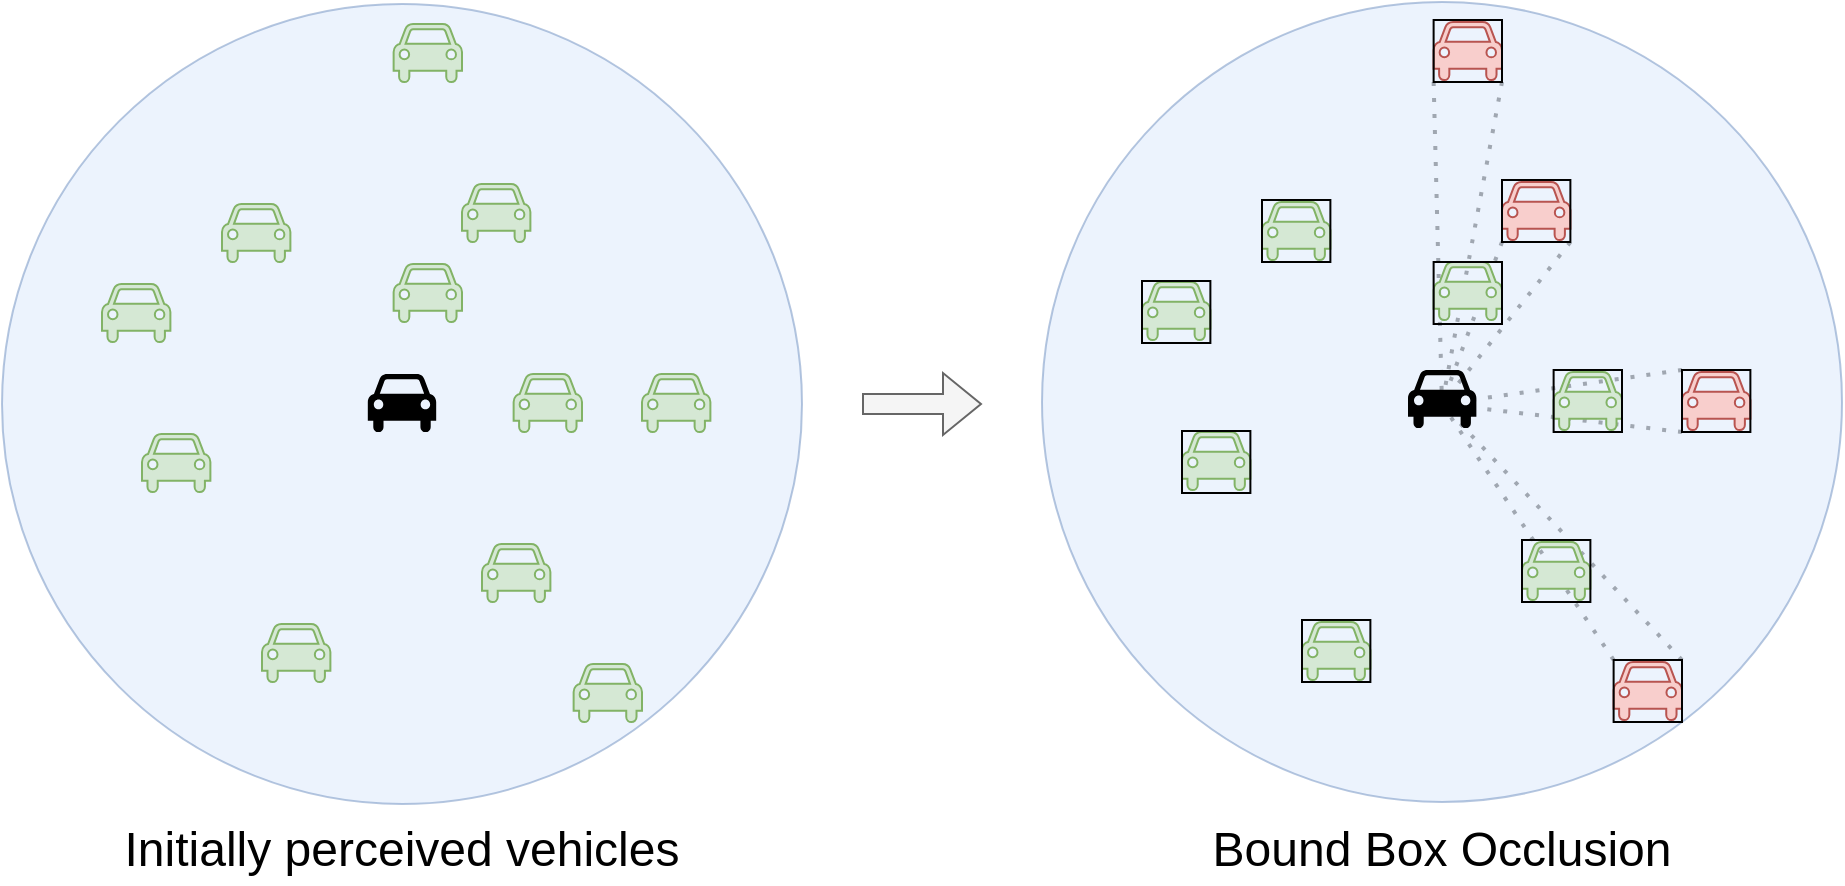 <mxfile version="21.6.8" type="device">
  <diagram id="Sb8rje5TeF0Kjb5kD3xn" name="Page-1">
    <mxGraphModel dx="778" dy="1166" grid="1" gridSize="10" guides="1" tooltips="1" connect="1" arrows="1" fold="1" page="1" pageScale="1" pageWidth="1000" pageHeight="480" math="0" shadow="0">
      <root>
        <mxCell id="0" />
        <mxCell id="1" parent="0" />
        <mxCell id="I9rM1-ecZ6-F7NF7iSE2-82" value="" style="endArrow=none;dashed=1;html=1;dashPattern=1 3;strokeWidth=2;rounded=0;fontSize=16;fillColor=#f5f5f5;strokeColor=#666666;exitX=0;exitY=0;exitDx=0;exitDy=0;" parent="1" source="C1I6f87uF_0dMVVliCKQ-7" edge="1">
          <mxGeometry width="50" height="50" relative="1" as="geometry">
            <mxPoint x="861" y="381.84" as="sourcePoint" />
            <mxPoint x="760" y="240" as="targetPoint" />
          </mxGeometry>
        </mxCell>
        <mxCell id="C1I6f87uF_0dMVVliCKQ-22" value="" style="endArrow=none;dashed=1;html=1;dashPattern=1 3;strokeWidth=2;rounded=0;fontSize=16;fillColor=#f5f5f5;strokeColor=#666666;exitX=1;exitY=0;exitDx=0;exitDy=0;" parent="1" source="C1I6f87uF_0dMVVliCKQ-7" edge="1">
          <mxGeometry width="50" height="50" relative="1" as="geometry">
            <mxPoint x="856" y="378" as="sourcePoint" />
            <mxPoint x="760" y="240" as="targetPoint" />
          </mxGeometry>
        </mxCell>
        <mxCell id="C1I6f87uF_0dMVVliCKQ-21" value="" style="endArrow=none;dashed=1;html=1;dashPattern=1 3;strokeWidth=2;rounded=0;fontSize=16;fillColor=#f5f5f5;strokeColor=#666666;exitX=0;exitY=1;exitDx=0;exitDy=0;" parent="1" source="C1I6f87uF_0dMVVliCKQ-3" edge="1">
          <mxGeometry width="50" height="50" relative="1" as="geometry">
            <mxPoint x="800" y="169" as="sourcePoint" />
            <mxPoint x="760" y="240" as="targetPoint" />
          </mxGeometry>
        </mxCell>
        <mxCell id="C1I6f87uF_0dMVVliCKQ-20" value="" style="endArrow=none;dashed=1;html=1;dashPattern=1 3;strokeWidth=2;rounded=0;fontSize=16;fillColor=#f5f5f5;strokeColor=#666666;exitX=0;exitY=0;exitDx=0;exitDy=0;" parent="1" source="C1I6f87uF_0dMVVliCKQ-3" edge="1">
          <mxGeometry width="50" height="50" relative="1" as="geometry">
            <mxPoint x="800" y="89" as="sourcePoint" />
            <mxPoint x="760" y="240" as="targetPoint" />
          </mxGeometry>
        </mxCell>
        <mxCell id="I9rM1-ecZ6-F7NF7iSE2-81" value="" style="endArrow=none;dashed=1;html=1;dashPattern=1 3;strokeWidth=2;rounded=0;fontSize=16;fillColor=#f5f5f5;strokeColor=#666666;exitX=1;exitY=1;exitDx=0;exitDy=0;" parent="1" source="C1I6f87uF_0dMVVliCKQ-6" edge="1">
          <mxGeometry width="50" height="50" relative="1" as="geometry">
            <mxPoint x="806" y="144" as="sourcePoint" />
            <mxPoint x="760" y="240" as="targetPoint" />
          </mxGeometry>
        </mxCell>
        <mxCell id="I9rM1-ecZ6-F7NF7iSE2-83" value="" style="endArrow=none;dashed=1;html=1;dashPattern=1 3;strokeWidth=2;rounded=0;fontSize=16;fillColor=#f5f5f5;strokeColor=#666666;exitX=1;exitY=1;exitDx=0;exitDy=0;" parent="1" source="C1I6f87uF_0dMVVliCKQ-5" edge="1">
          <mxGeometry width="50" height="50" relative="1" as="geometry">
            <mxPoint x="896" y="240" as="sourcePoint" />
            <mxPoint x="760" y="240" as="targetPoint" />
          </mxGeometry>
        </mxCell>
        <mxCell id="C1I6f87uF_0dMVVliCKQ-19" value="" style="endArrow=none;dashed=1;html=1;dashPattern=1 3;strokeWidth=2;rounded=0;fontSize=16;fillColor=#f5f5f5;strokeColor=#666666;exitX=0;exitY=1;exitDx=0;exitDy=0;" parent="1" source="C1I6f87uF_0dMVVliCKQ-5" edge="1">
          <mxGeometry width="50" height="50" relative="1" as="geometry">
            <mxPoint x="834" y="169" as="sourcePoint" />
            <mxPoint x="760" y="240" as="targetPoint" />
          </mxGeometry>
        </mxCell>
        <mxCell id="I9rM1-ecZ6-F7NF7iSE2-80" value="" style="endArrow=none;dashed=1;html=1;dashPattern=1 3;strokeWidth=2;rounded=0;fontSize=16;fillColor=#f5f5f5;strokeColor=#666666;exitX=0;exitY=1;exitDx=0;exitDy=0;" parent="1" source="C1I6f87uF_0dMVVliCKQ-6" edge="1">
          <mxGeometry width="50" height="50" relative="1" as="geometry">
            <mxPoint x="774" y="64" as="sourcePoint" />
            <mxPoint x="760" y="240" as="targetPoint" />
          </mxGeometry>
        </mxCell>
        <mxCell id="I9rM1-ecZ6-F7NF7iSE2-67" value="" style="ellipse;whiteSpace=wrap;html=1;aspect=fixed;fillColor=#dae8fc;strokeColor=#6c8ebf;opacity=50;" parent="1" vertex="1">
          <mxGeometry x="560" y="39" width="400" height="400" as="geometry" />
        </mxCell>
        <mxCell id="I9rM1-ecZ6-F7NF7iSE2-4" value="" style="ellipse;whiteSpace=wrap;html=1;aspect=fixed;fillColor=#dae8fc;strokeColor=#6c8ebf;opacity=50;" parent="1" vertex="1">
          <mxGeometry x="40" y="40" width="400" height="400" as="geometry" />
        </mxCell>
        <mxCell id="I9rM1-ecZ6-F7NF7iSE2-2" value="" style="shape=mxgraph.signs.transportation.car_4;html=1;pointerEvents=1;fillColor=#000000;strokeColor=none;verticalLabelPosition=bottom;verticalAlign=top;align=center;" parent="1" vertex="1">
          <mxGeometry x="222.9" y="225" width="34.19" height="30" as="geometry" />
        </mxCell>
        <mxCell id="I9rM1-ecZ6-F7NF7iSE2-6" value="" style="shape=mxgraph.signs.transportation.car_4;html=1;pointerEvents=1;fillColor=#d5e8d4;strokeColor=#82b366;verticalLabelPosition=bottom;verticalAlign=top;align=center;" parent="1" vertex="1">
          <mxGeometry x="150" y="140" width="34.19" height="30" as="geometry" />
        </mxCell>
        <mxCell id="I9rM1-ecZ6-F7NF7iSE2-7" value="" style="shape=mxgraph.signs.transportation.car_4;html=1;pointerEvents=1;fillColor=#d5e8d4;strokeColor=#82b366;verticalLabelPosition=bottom;verticalAlign=top;align=center;" parent="1" vertex="1">
          <mxGeometry x="360" y="225" width="34.19" height="30" as="geometry" />
        </mxCell>
        <mxCell id="I9rM1-ecZ6-F7NF7iSE2-8" value="" style="shape=mxgraph.signs.transportation.car_4;html=1;pointerEvents=1;fillColor=#d5e8d4;strokeColor=#82b366;verticalLabelPosition=bottom;verticalAlign=top;align=center;" parent="1" vertex="1">
          <mxGeometry x="110" y="255" width="34.19" height="30" as="geometry" />
        </mxCell>
        <mxCell id="I9rM1-ecZ6-F7NF7iSE2-9" value="" style="shape=mxgraph.signs.transportation.car_4;html=1;pointerEvents=1;fillColor=#d5e8d4;strokeColor=#82b366;verticalLabelPosition=bottom;verticalAlign=top;align=center;" parent="1" vertex="1">
          <mxGeometry x="280" y="310" width="34.19" height="30" as="geometry" />
        </mxCell>
        <mxCell id="I9rM1-ecZ6-F7NF7iSE2-10" value="" style="shape=mxgraph.signs.transportation.car_4;html=1;pointerEvents=1;fillColor=#d5e8d4;strokeColor=#82b366;verticalLabelPosition=bottom;verticalAlign=top;align=center;" parent="1" vertex="1">
          <mxGeometry x="295.81" y="225" width="34.19" height="30" as="geometry" />
        </mxCell>
        <mxCell id="I9rM1-ecZ6-F7NF7iSE2-11" value="" style="shape=mxgraph.signs.transportation.car_4;html=1;pointerEvents=1;fillColor=#d5e8d4;strokeColor=#82b366;verticalLabelPosition=bottom;verticalAlign=top;align=center;" parent="1" vertex="1">
          <mxGeometry x="270" y="130" width="34.19" height="30" as="geometry" />
        </mxCell>
        <mxCell id="I9rM1-ecZ6-F7NF7iSE2-13" value="" style="shape=mxgraph.signs.transportation.car_4;html=1;pointerEvents=1;fillColor=#d5e8d4;strokeColor=#82b366;verticalLabelPosition=bottom;verticalAlign=top;align=center;" parent="1" vertex="1">
          <mxGeometry x="170" y="350" width="34.19" height="30" as="geometry" />
        </mxCell>
        <mxCell id="I9rM1-ecZ6-F7NF7iSE2-25" value="" style="shape=mxgraph.signs.transportation.car_4;html=1;pointerEvents=1;fillColor=#d5e8d4;strokeColor=#82b366;verticalLabelPosition=bottom;verticalAlign=top;align=center;" parent="1" vertex="1">
          <mxGeometry x="325.81" y="370" width="34.19" height="30" as="geometry" />
        </mxCell>
        <mxCell id="I9rM1-ecZ6-F7NF7iSE2-26" value="" style="shape=mxgraph.signs.transportation.car_4;html=1;pointerEvents=1;fillColor=#d5e8d4;strokeColor=#82b366;verticalLabelPosition=bottom;verticalAlign=top;align=center;" parent="1" vertex="1">
          <mxGeometry x="235.81" y="50" width="34.19" height="30" as="geometry" />
        </mxCell>
        <mxCell id="I9rM1-ecZ6-F7NF7iSE2-27" value="" style="shape=mxgraph.signs.transportation.car_4;html=1;pointerEvents=1;fillColor=#d5e8d4;strokeColor=#82b366;verticalLabelPosition=bottom;verticalAlign=top;align=center;" parent="1" vertex="1">
          <mxGeometry x="235.81" y="170" width="34.19" height="30" as="geometry" />
        </mxCell>
        <mxCell id="I9rM1-ecZ6-F7NF7iSE2-28" value="" style="shape=mxgraph.signs.transportation.car_4;html=1;pointerEvents=1;fillColor=#d5e8d4;strokeColor=#82b366;verticalLabelPosition=bottom;verticalAlign=top;align=center;" parent="1" vertex="1">
          <mxGeometry x="90" y="180" width="34.19" height="30" as="geometry" />
        </mxCell>
        <mxCell id="I9rM1-ecZ6-F7NF7iSE2-66" value="" style="shape=flexArrow;endArrow=classic;html=1;rounded=0;fontSize=16;fillColor=#f5f5f5;strokeColor=#666666;" parent="1" edge="1">
          <mxGeometry width="50" height="50" relative="1" as="geometry">
            <mxPoint x="470" y="240" as="sourcePoint" />
            <mxPoint x="530" y="240" as="targetPoint" />
          </mxGeometry>
        </mxCell>
        <mxCell id="I9rM1-ecZ6-F7NF7iSE2-68" value="" style="shape=mxgraph.signs.transportation.car_4;html=1;pointerEvents=1;fillColor=#000000;strokeColor=none;verticalLabelPosition=bottom;verticalAlign=top;align=center;" parent="1" vertex="1">
          <mxGeometry x="743" y="223" width="34.19" height="30" as="geometry" />
        </mxCell>
        <mxCell id="I9rM1-ecZ6-F7NF7iSE2-69" value="" style="shape=mxgraph.signs.transportation.car_4;html=1;pointerEvents=1;fillColor=#d5e8d4;strokeColor=#82b366;verticalLabelPosition=bottom;verticalAlign=top;align=center;" parent="1" vertex="1">
          <mxGeometry x="670" y="139" width="34.19" height="30" as="geometry" />
        </mxCell>
        <mxCell id="I9rM1-ecZ6-F7NF7iSE2-70" value="" style="shape=mxgraph.signs.transportation.car_4;html=1;pointerEvents=1;fillColor=#f8cecc;strokeColor=#b85450;verticalLabelPosition=bottom;verticalAlign=top;align=center;" parent="1" vertex="1">
          <mxGeometry x="880" y="224" width="34.19" height="30" as="geometry" />
        </mxCell>
        <mxCell id="I9rM1-ecZ6-F7NF7iSE2-71" value="" style="shape=mxgraph.signs.transportation.car_4;html=1;pointerEvents=1;fillColor=#d5e8d4;strokeColor=#82b366;verticalLabelPosition=bottom;verticalAlign=top;align=center;" parent="1" vertex="1">
          <mxGeometry x="630" y="254" width="34.19" height="30" as="geometry" />
        </mxCell>
        <mxCell id="I9rM1-ecZ6-F7NF7iSE2-72" value="" style="shape=mxgraph.signs.transportation.car_4;html=1;pointerEvents=1;fillColor=#d5e8d4;strokeColor=#82b366;verticalLabelPosition=bottom;verticalAlign=top;align=center;" parent="1" vertex="1">
          <mxGeometry x="800" y="309" width="34.19" height="30" as="geometry" />
        </mxCell>
        <mxCell id="I9rM1-ecZ6-F7NF7iSE2-73" value="" style="shape=mxgraph.signs.transportation.car_4;html=1;pointerEvents=1;fillColor=#d5e8d4;strokeColor=#82b366;verticalLabelPosition=bottom;verticalAlign=top;align=center;" parent="1" vertex="1">
          <mxGeometry x="815.81" y="224" width="34.19" height="30" as="geometry" />
        </mxCell>
        <mxCell id="I9rM1-ecZ6-F7NF7iSE2-74" value="" style="shape=mxgraph.signs.transportation.car_4;html=1;pointerEvents=1;fillColor=#f8cecc;strokeColor=#b85450;verticalLabelPosition=bottom;verticalAlign=top;align=center;" parent="1" vertex="1">
          <mxGeometry x="790" y="129" width="34.19" height="30" as="geometry" />
        </mxCell>
        <mxCell id="I9rM1-ecZ6-F7NF7iSE2-75" value="" style="shape=mxgraph.signs.transportation.car_4;html=1;pointerEvents=1;fillColor=#d5e8d4;strokeColor=#82b366;verticalLabelPosition=bottom;verticalAlign=top;align=center;" parent="1" vertex="1">
          <mxGeometry x="690" y="349" width="34.19" height="30" as="geometry" />
        </mxCell>
        <mxCell id="I9rM1-ecZ6-F7NF7iSE2-76" value="" style="shape=mxgraph.signs.transportation.car_4;html=1;pointerEvents=1;fillColor=#f8cecc;strokeColor=#b85450;verticalLabelPosition=bottom;verticalAlign=top;align=center;" parent="1" vertex="1">
          <mxGeometry x="845.81" y="369" width="34.19" height="30" as="geometry" />
        </mxCell>
        <mxCell id="I9rM1-ecZ6-F7NF7iSE2-77" value="" style="shape=mxgraph.signs.transportation.car_4;html=1;pointerEvents=1;fillColor=#f8cecc;strokeColor=#b85450;verticalLabelPosition=bottom;verticalAlign=top;align=center;" parent="1" vertex="1">
          <mxGeometry x="755.81" y="49" width="34.19" height="30" as="geometry" />
        </mxCell>
        <mxCell id="I9rM1-ecZ6-F7NF7iSE2-78" value="" style="shape=mxgraph.signs.transportation.car_4;html=1;pointerEvents=1;fillColor=#d5e8d4;strokeColor=#82b366;verticalLabelPosition=bottom;verticalAlign=top;align=center;" parent="1" vertex="1">
          <mxGeometry x="755.81" y="169" width="34.19" height="30" as="geometry" />
        </mxCell>
        <mxCell id="I9rM1-ecZ6-F7NF7iSE2-79" value="" style="shape=mxgraph.signs.transportation.car_4;html=1;pointerEvents=1;fillColor=#d5e8d4;strokeColor=#82b366;verticalLabelPosition=bottom;verticalAlign=top;align=center;" parent="1" vertex="1">
          <mxGeometry x="610" y="179" width="34.19" height="30" as="geometry" />
        </mxCell>
        <mxCell id="6AzoMlJlBIYyKFKdy99V-1" value="&lt;font style=&quot;font-size: 24px;&quot;&gt;Initially perceived vehicles&lt;/font&gt;" style="text;html=1;strokeColor=none;fillColor=none;align=center;verticalAlign=bottom;whiteSpace=wrap;rounded=0;fontSize=24;" parent="1" vertex="1">
          <mxGeometry x="80" y="450" width="320" height="30" as="geometry" />
        </mxCell>
        <mxCell id="6AzoMlJlBIYyKFKdy99V-2" value="&lt;font style=&quot;font-size: 24px;&quot;&gt;Bound Box Occlusion&lt;/font&gt;" style="text;html=1;strokeColor=none;fillColor=none;align=center;verticalAlign=bottom;whiteSpace=wrap;rounded=0;fontSize=24;" parent="1" vertex="1">
          <mxGeometry x="600" y="450" width="320" height="30" as="geometry" />
        </mxCell>
        <mxCell id="C1I6f87uF_0dMVVliCKQ-2" value="" style="rounded=0;whiteSpace=wrap;html=1;fillColor=none;" parent="1" vertex="1">
          <mxGeometry x="755.81" y="169" width="34.19" height="31" as="geometry" />
        </mxCell>
        <mxCell id="C1I6f87uF_0dMVVliCKQ-3" value="" style="rounded=0;whiteSpace=wrap;html=1;fillColor=none;" parent="1" vertex="1">
          <mxGeometry x="880" y="223" width="34.19" height="31" as="geometry" />
        </mxCell>
        <mxCell id="C1I6f87uF_0dMVVliCKQ-4" value="" style="rounded=0;whiteSpace=wrap;html=1;fillColor=none;" parent="1" vertex="1">
          <mxGeometry x="815.81" y="223" width="34.19" height="31" as="geometry" />
        </mxCell>
        <mxCell id="C1I6f87uF_0dMVVliCKQ-5" value="" style="rounded=0;whiteSpace=wrap;html=1;fillColor=none;" parent="1" vertex="1">
          <mxGeometry x="790" y="128" width="34.19" height="31" as="geometry" />
        </mxCell>
        <mxCell id="C1I6f87uF_0dMVVliCKQ-6" value="" style="rounded=0;whiteSpace=wrap;html=1;fillColor=none;" parent="1" vertex="1">
          <mxGeometry x="755.81" y="48" width="34.19" height="31" as="geometry" />
        </mxCell>
        <mxCell id="C1I6f87uF_0dMVVliCKQ-7" value="" style="rounded=0;whiteSpace=wrap;html=1;fillColor=none;" parent="1" vertex="1">
          <mxGeometry x="845.81" y="368" width="34.19" height="31" as="geometry" />
        </mxCell>
        <mxCell id="C1I6f87uF_0dMVVliCKQ-8" value="" style="rounded=0;whiteSpace=wrap;html=1;fillColor=none;" parent="1" vertex="1">
          <mxGeometry x="800" y="308" width="34.19" height="31" as="geometry" />
        </mxCell>
        <mxCell id="C1I6f87uF_0dMVVliCKQ-9" value="" style="rounded=0;whiteSpace=wrap;html=1;fillColor=none;" parent="1" vertex="1">
          <mxGeometry x="690" y="348" width="34.19" height="31" as="geometry" />
        </mxCell>
        <mxCell id="C1I6f87uF_0dMVVliCKQ-10" value="" style="rounded=0;whiteSpace=wrap;html=1;fillColor=none;" parent="1" vertex="1">
          <mxGeometry x="630" y="253.5" width="34.19" height="31" as="geometry" />
        </mxCell>
        <mxCell id="C1I6f87uF_0dMVVliCKQ-11" value="" style="rounded=0;whiteSpace=wrap;html=1;fillColor=none;" parent="1" vertex="1">
          <mxGeometry x="610" y="178.5" width="34.19" height="31" as="geometry" />
        </mxCell>
        <mxCell id="C1I6f87uF_0dMVVliCKQ-12" value="" style="rounded=0;whiteSpace=wrap;html=1;fillColor=none;" parent="1" vertex="1">
          <mxGeometry x="670" y="138" width="34.19" height="31" as="geometry" />
        </mxCell>
        <mxCell id="C1I6f87uF_0dMVVliCKQ-13" value="fov" parent="0" />
      </root>
    </mxGraphModel>
  </diagram>
</mxfile>

